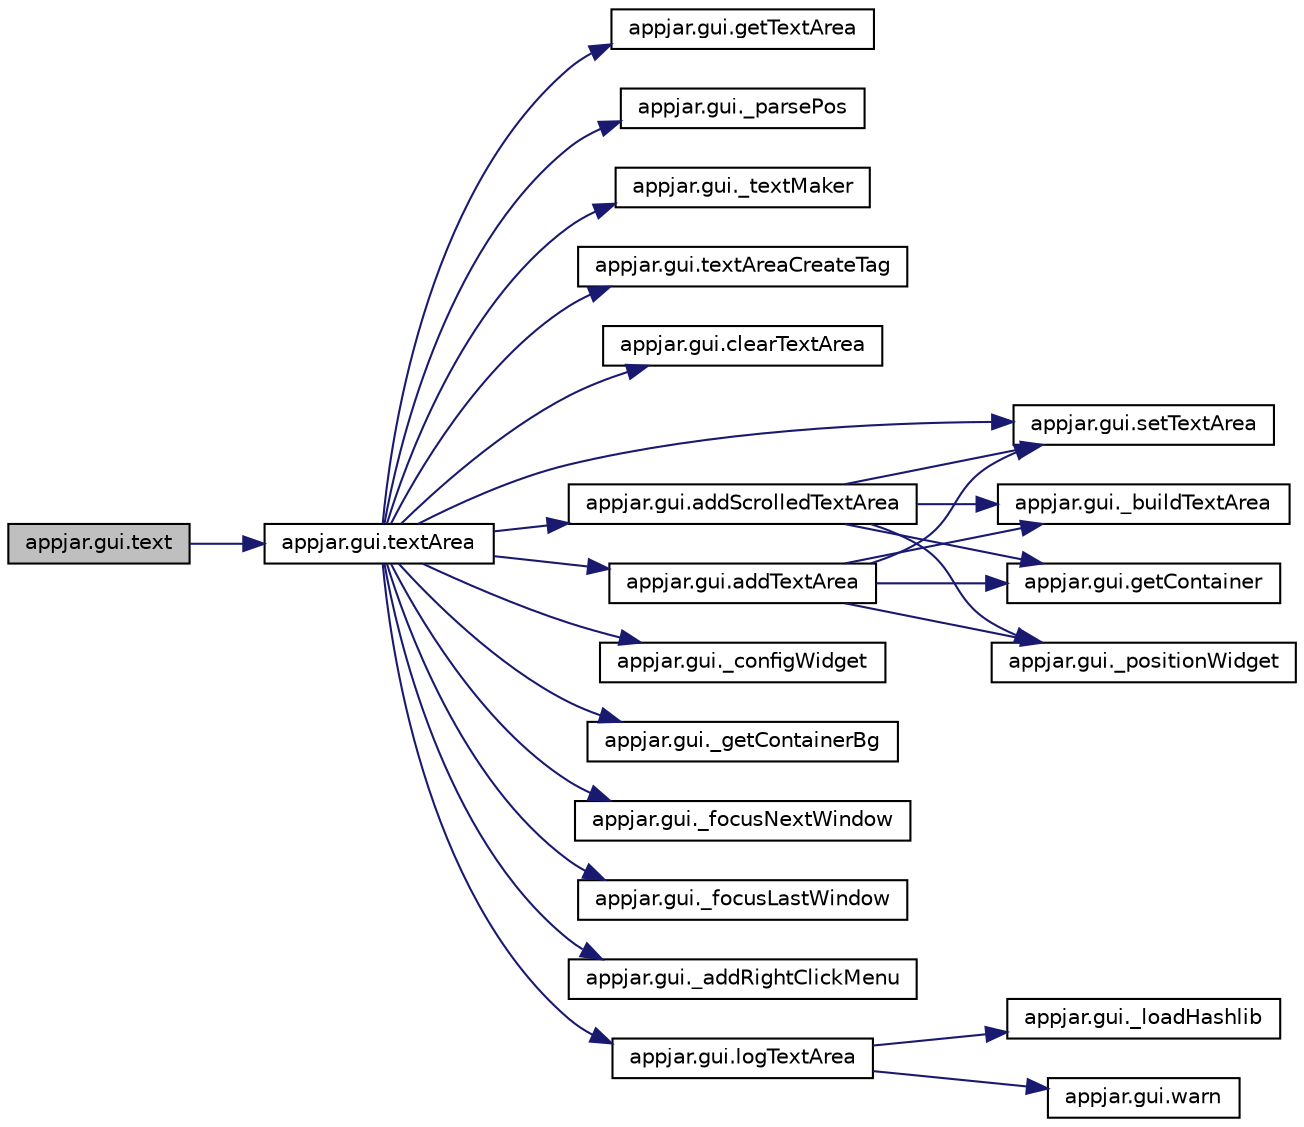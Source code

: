 digraph "appjar.gui.text"
{
  edge [fontname="Helvetica",fontsize="10",labelfontname="Helvetica",labelfontsize="10"];
  node [fontname="Helvetica",fontsize="10",shape=record];
  rankdir="LR";
  Node2095 [label="appjar.gui.text",height=0.2,width=0.4,color="black", fillcolor="grey75", style="filled", fontcolor="black"];
  Node2095 -> Node2096 [color="midnightblue",fontsize="10",style="solid",fontname="Helvetica"];
  Node2096 [label="appjar.gui.textArea",height=0.2,width=0.4,color="black", fillcolor="white", style="filled",URL="$classappjar_1_1gui.html#a92a960100d96abbccf9bf9dab549f4bf"];
  Node2096 -> Node2097 [color="midnightblue",fontsize="10",style="solid",fontname="Helvetica"];
  Node2097 [label="appjar.gui.getTextArea",height=0.2,width=0.4,color="black", fillcolor="white", style="filled",URL="$classappjar_1_1gui.html#ad1565f18558656d50460171506cce7ee"];
  Node2096 -> Node2098 [color="midnightblue",fontsize="10",style="solid",fontname="Helvetica"];
  Node2098 [label="appjar.gui._parsePos",height=0.2,width=0.4,color="black", fillcolor="white", style="filled",URL="$classappjar_1_1gui.html#a8174359ccd50269f6c9f63f00cbb9d7e",tooltip="FUNCTIONS for labels. "];
  Node2096 -> Node2099 [color="midnightblue",fontsize="10",style="solid",fontname="Helvetica"];
  Node2099 [label="appjar.gui._textMaker",height=0.2,width=0.4,color="black", fillcolor="white", style="filled",URL="$classappjar_1_1gui.html#a0792cbec5610fe0b366365adc55ce5cd"];
  Node2096 -> Node2100 [color="midnightblue",fontsize="10",style="solid",fontname="Helvetica"];
  Node2100 [label="appjar.gui.textAreaCreateTag",height=0.2,width=0.4,color="black", fillcolor="white", style="filled",URL="$classappjar_1_1gui.html#a862a8218a78d436eba57eaea79d9ccbc"];
  Node2096 -> Node2101 [color="midnightblue",fontsize="10",style="solid",fontname="Helvetica"];
  Node2101 [label="appjar.gui.clearTextArea",height=0.2,width=0.4,color="black", fillcolor="white", style="filled",URL="$classappjar_1_1gui.html#ada8714b878a9db8801766b9209c2fe21"];
  Node2096 -> Node2102 [color="midnightblue",fontsize="10",style="solid",fontname="Helvetica"];
  Node2102 [label="appjar.gui.setTextArea",height=0.2,width=0.4,color="black", fillcolor="white", style="filled",URL="$classappjar_1_1gui.html#a4ccd58e1021485bdbdb1a15bc6e9afb2"];
  Node2096 -> Node2103 [color="midnightblue",fontsize="10",style="solid",fontname="Helvetica"];
  Node2103 [label="appjar.gui._configWidget",height=0.2,width=0.4,color="black", fillcolor="white", style="filled",URL="$classappjar_1_1gui.html#ac54e9af2a9e7a18f87f0ffafbd156353"];
  Node2096 -> Node2104 [color="midnightblue",fontsize="10",style="solid",fontname="Helvetica"];
  Node2104 [label="appjar.gui.addScrolledTextArea",height=0.2,width=0.4,color="black", fillcolor="white", style="filled",URL="$classappjar_1_1gui.html#a46cb4b1c4b777c1f2590012429897b40"];
  Node2104 -> Node2105 [color="midnightblue",fontsize="10",style="solid",fontname="Helvetica"];
  Node2105 [label="appjar.gui._buildTextArea",height=0.2,width=0.4,color="black", fillcolor="white", style="filled",URL="$classappjar_1_1gui.html#aca4d91861376d752aaa7b88e04660dba"];
  Node2104 -> Node2106 [color="midnightblue",fontsize="10",style="solid",fontname="Helvetica"];
  Node2106 [label="appjar.gui.getContainer",height=0.2,width=0.4,color="black", fillcolor="white", style="filled",URL="$classappjar_1_1gui.html#a2e8ea27bae5f6758257be218c8279b56"];
  Node2104 -> Node2107 [color="midnightblue",fontsize="10",style="solid",fontname="Helvetica"];
  Node2107 [label="appjar.gui._positionWidget",height=0.2,width=0.4,color="black", fillcolor="white", style="filled",URL="$classappjar_1_1gui.html#a073b1298767aeb92dd77b77cb6000e8c"];
  Node2104 -> Node2102 [color="midnightblue",fontsize="10",style="solid",fontname="Helvetica"];
  Node2096 -> Node2108 [color="midnightblue",fontsize="10",style="solid",fontname="Helvetica"];
  Node2108 [label="appjar.gui.addTextArea",height=0.2,width=0.4,color="black", fillcolor="white", style="filled",URL="$classappjar_1_1gui.html#aa969d708e48ef4204432e51e41bd564a"];
  Node2108 -> Node2105 [color="midnightblue",fontsize="10",style="solid",fontname="Helvetica"];
  Node2108 -> Node2106 [color="midnightblue",fontsize="10",style="solid",fontname="Helvetica"];
  Node2108 -> Node2107 [color="midnightblue",fontsize="10",style="solid",fontname="Helvetica"];
  Node2108 -> Node2102 [color="midnightblue",fontsize="10",style="solid",fontname="Helvetica"];
  Node2096 -> Node2109 [color="midnightblue",fontsize="10",style="solid",fontname="Helvetica"];
  Node2109 [label="appjar.gui._getContainerBg",height=0.2,width=0.4,color="black", fillcolor="white", style="filled",URL="$classappjar_1_1gui.html#a120b8d0d6e0b536ac8735df1ffefd37a"];
  Node2096 -> Node2110 [color="midnightblue",fontsize="10",style="solid",fontname="Helvetica"];
  Node2110 [label="appjar.gui._focusNextWindow",height=0.2,width=0.4,color="black", fillcolor="white", style="filled",URL="$classappjar_1_1gui.html#af1013a2aaf36e20a16b24bfb0ae1467e",tooltip="functions to deal with tabbing and right clicking "];
  Node2096 -> Node2111 [color="midnightblue",fontsize="10",style="solid",fontname="Helvetica"];
  Node2111 [label="appjar.gui._focusLastWindow",height=0.2,width=0.4,color="black", fillcolor="white", style="filled",URL="$classappjar_1_1gui.html#a2a2f229d0e144559cebcf66ff720ada5"];
  Node2096 -> Node2112 [color="midnightblue",fontsize="10",style="solid",fontname="Helvetica"];
  Node2112 [label="appjar.gui._addRightClickMenu",height=0.2,width=0.4,color="black", fillcolor="white", style="filled",URL="$classappjar_1_1gui.html#ad217cc1ef8ef0927a9f29ff967713787"];
  Node2096 -> Node2113 [color="midnightblue",fontsize="10",style="solid",fontname="Helvetica"];
  Node2113 [label="appjar.gui.logTextArea",height=0.2,width=0.4,color="black", fillcolor="white", style="filled",URL="$classappjar_1_1gui.html#a859cc86dc9ffbf5dbb44fb3d23082da7"];
  Node2113 -> Node2114 [color="midnightblue",fontsize="10",style="solid",fontname="Helvetica"];
  Node2114 [label="appjar.gui._loadHashlib",height=0.2,width=0.4,color="black", fillcolor="white", style="filled",URL="$classappjar_1_1gui.html#ac6953d8f85c74384a0c3679b2a76b789"];
  Node2113 -> Node2115 [color="midnightblue",fontsize="10",style="solid",fontname="Helvetica"];
  Node2115 [label="appjar.gui.warn",height=0.2,width=0.4,color="black", fillcolor="white", style="filled",URL="$classappjar_1_1gui.html#a3ab0139430263b1913b4078cf34e7098"];
}
